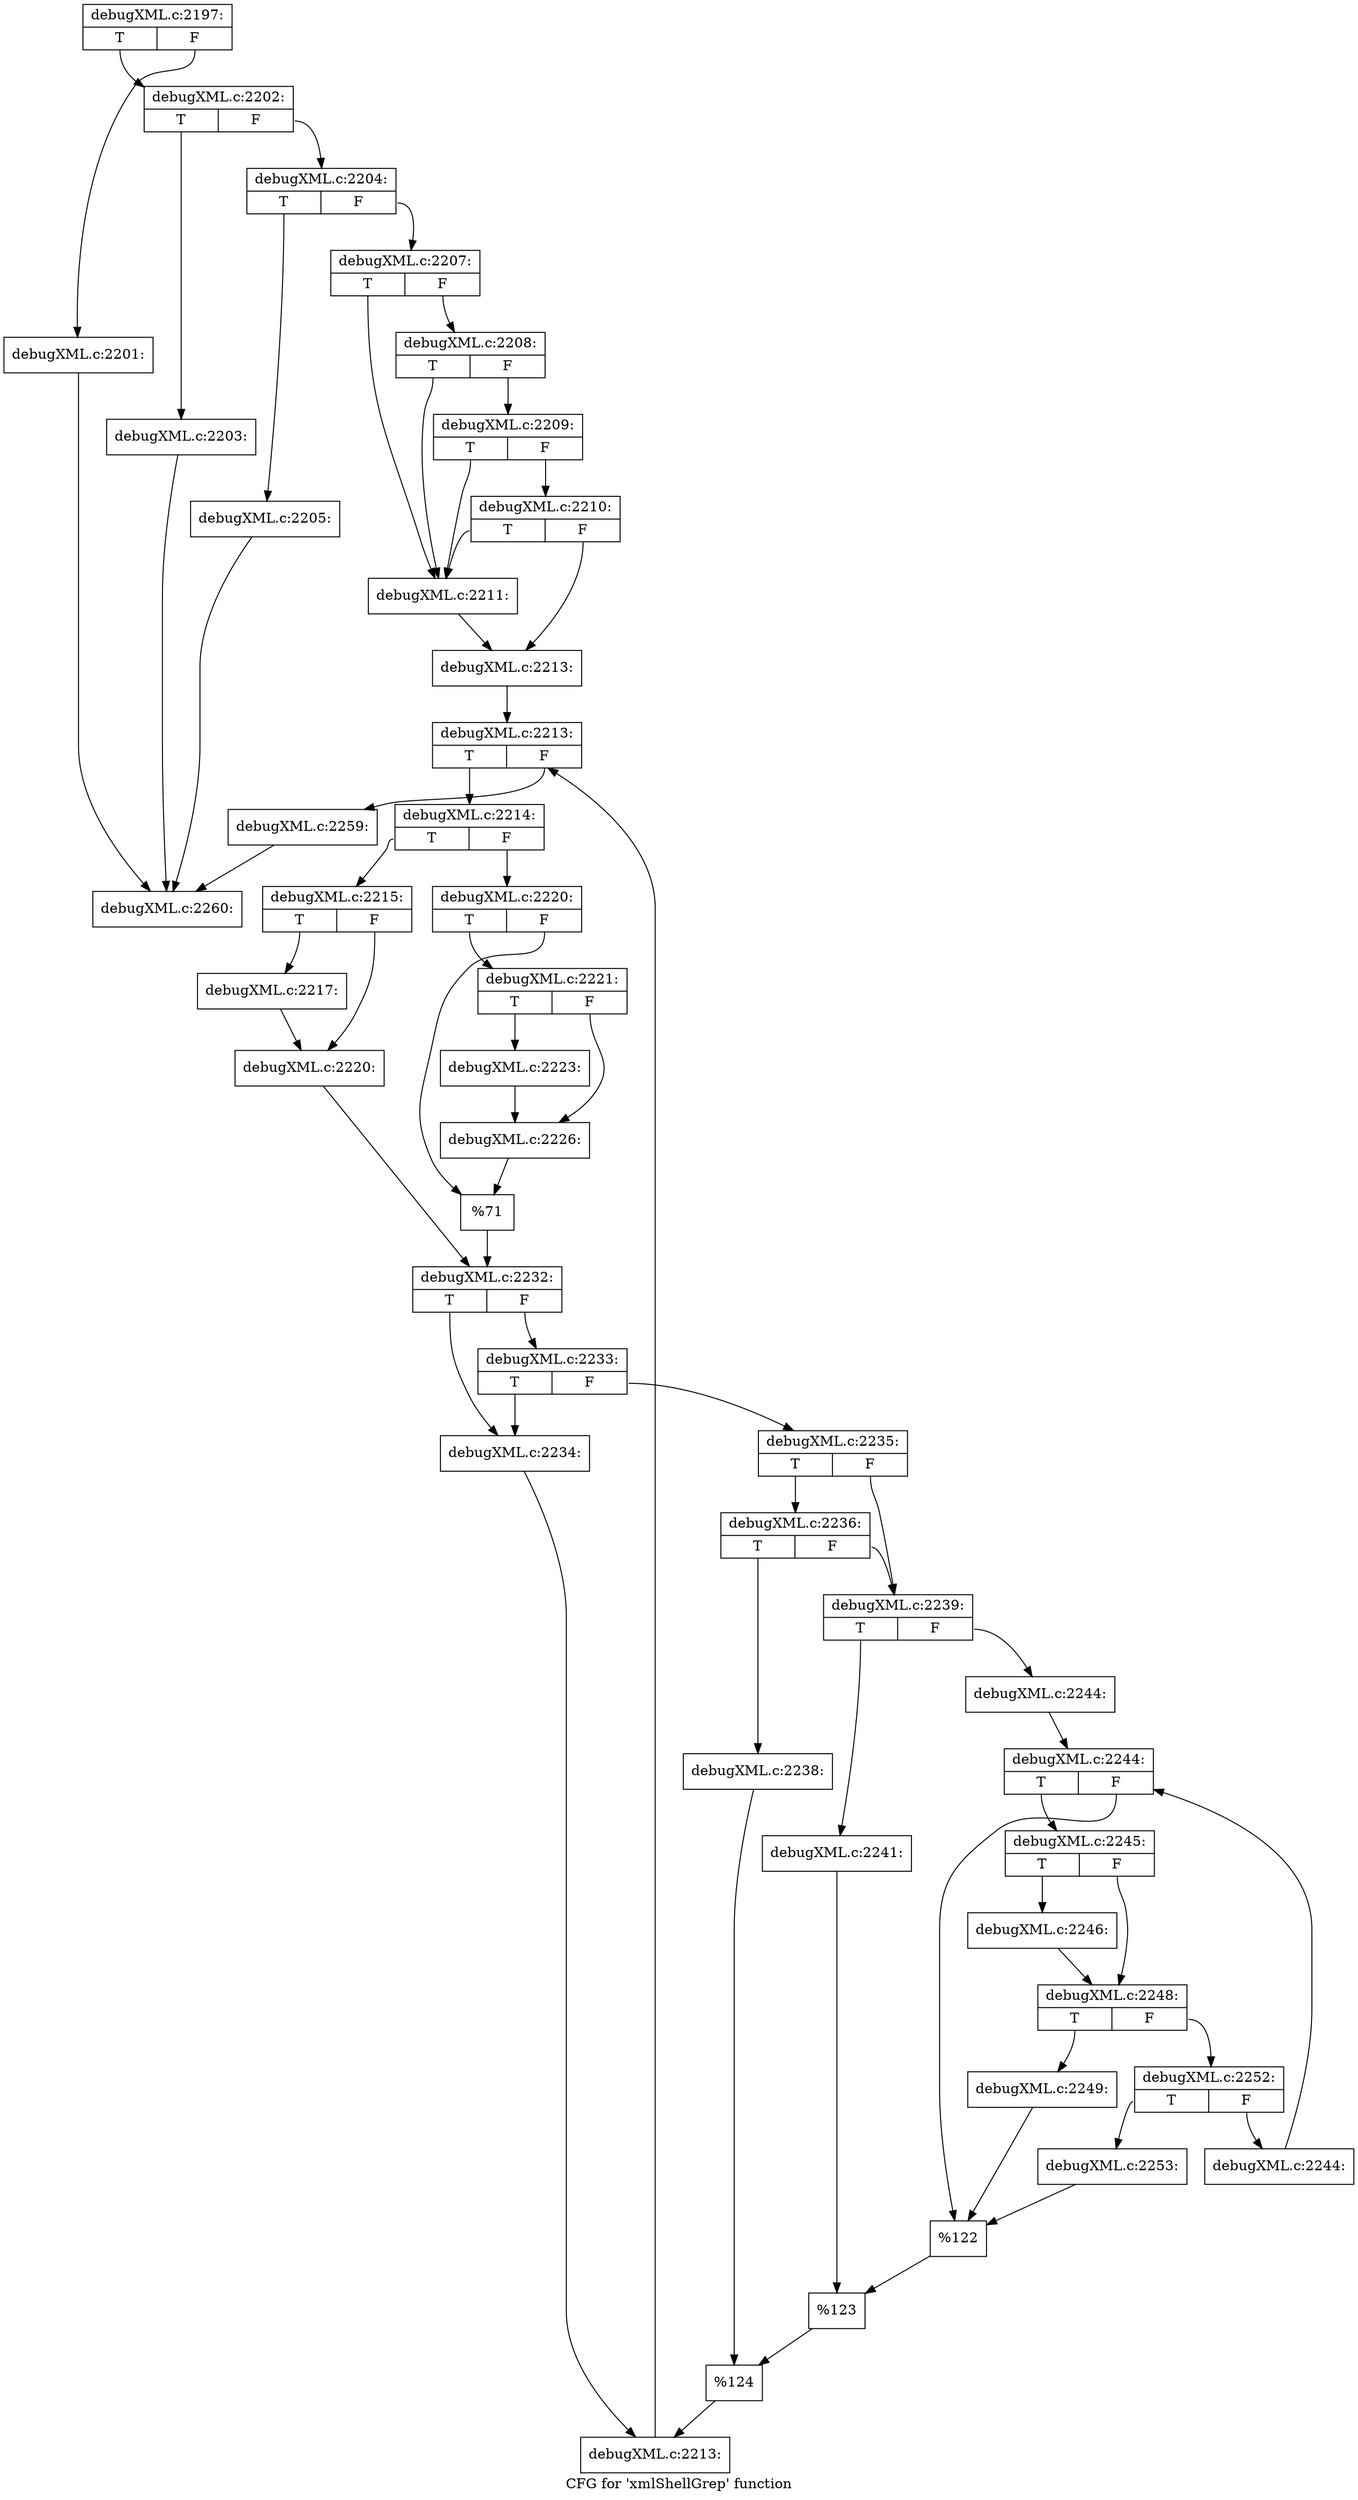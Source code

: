 digraph "CFG for 'xmlShellGrep' function" {
	label="CFG for 'xmlShellGrep' function";

	Node0x4b94650 [shape=record,label="{debugXML.c:2197:|{<s0>T|<s1>F}}"];
	Node0x4b94650:s0 -> Node0x4b952f0;
	Node0x4b94650:s1 -> Node0x4b952a0;
	Node0x4b952a0 [shape=record,label="{debugXML.c:2201:}"];
	Node0x4b952a0 -> Node0x4b94880;
	Node0x4b952f0 [shape=record,label="{debugXML.c:2202:|{<s0>T|<s1>F}}"];
	Node0x4b952f0:s0 -> Node0x4b95720;
	Node0x4b952f0:s1 -> Node0x4b95770;
	Node0x4b95720 [shape=record,label="{debugXML.c:2203:}"];
	Node0x4b95720 -> Node0x4b94880;
	Node0x4b95770 [shape=record,label="{debugXML.c:2204:|{<s0>T|<s1>F}}"];
	Node0x4b95770:s0 -> Node0x4b95c00;
	Node0x4b95770:s1 -> Node0x4b95c50;
	Node0x4b95c00 [shape=record,label="{debugXML.c:2205:}"];
	Node0x4b95c00 -> Node0x4b94880;
	Node0x4b95c50 [shape=record,label="{debugXML.c:2207:|{<s0>T|<s1>F}}"];
	Node0x4b95c50:s0 -> Node0x4b960e0;
	Node0x4b95c50:s1 -> Node0x4b96280;
	Node0x4b96280 [shape=record,label="{debugXML.c:2208:|{<s0>T|<s1>F}}"];
	Node0x4b96280:s0 -> Node0x4b960e0;
	Node0x4b96280:s1 -> Node0x4b96200;
	Node0x4b96200 [shape=record,label="{debugXML.c:2209:|{<s0>T|<s1>F}}"];
	Node0x4b96200:s0 -> Node0x4b960e0;
	Node0x4b96200:s1 -> Node0x4b96180;
	Node0x4b96180 [shape=record,label="{debugXML.c:2210:|{<s0>T|<s1>F}}"];
	Node0x4b96180:s0 -> Node0x4b960e0;
	Node0x4b96180:s1 -> Node0x4b96130;
	Node0x4b960e0 [shape=record,label="{debugXML.c:2211:}"];
	Node0x4b960e0 -> Node0x4b96130;
	Node0x4b96130 [shape=record,label="{debugXML.c:2213:}"];
	Node0x4b96130 -> Node0x4b96770;
	Node0x4b96770 [shape=record,label="{debugXML.c:2213:|{<s0>T|<s1>F}}"];
	Node0x4b96770:s0 -> Node0x4ab6230;
	Node0x4b96770:s1 -> Node0x4ab6060;
	Node0x4ab6230 [shape=record,label="{debugXML.c:2214:|{<s0>T|<s1>F}}"];
	Node0x4ab6230:s0 -> Node0x4ab63f0;
	Node0x4ab6230:s1 -> Node0x4ab6490;
	Node0x4ab63f0 [shape=record,label="{debugXML.c:2215:|{<s0>T|<s1>F}}"];
	Node0x4ab63f0:s0 -> Node0x4ab68a0;
	Node0x4ab63f0:s1 -> Node0x4ab68f0;
	Node0x4ab68a0 [shape=record,label="{debugXML.c:2217:}"];
	Node0x4ab68a0 -> Node0x4ab68f0;
	Node0x4ab68f0 [shape=record,label="{debugXML.c:2220:}"];
	Node0x4ab68f0 -> Node0x4ab6440;
	Node0x4ab6490 [shape=record,label="{debugXML.c:2220:|{<s0>T|<s1>F}}"];
	Node0x4ab6490:s0 -> Node0x49b01c0;
	Node0x4ab6490:s1 -> Node0x49b04f0;
	Node0x49b01c0 [shape=record,label="{debugXML.c:2221:|{<s0>T|<s1>F}}"];
	Node0x49b01c0:s0 -> Node0x4b9b0d0;
	Node0x49b01c0:s1 -> Node0x4b9b120;
	Node0x4b9b0d0 [shape=record,label="{debugXML.c:2223:}"];
	Node0x4b9b0d0 -> Node0x4b9b120;
	Node0x4b9b120 [shape=record,label="{debugXML.c:2226:}"];
	Node0x4b9b120 -> Node0x49b04f0;
	Node0x49b04f0 [shape=record,label="{%71}"];
	Node0x49b04f0 -> Node0x4ab6440;
	Node0x4ab6440 [shape=record,label="{debugXML.c:2232:|{<s0>T|<s1>F}}"];
	Node0x4ab6440:s0 -> Node0x4b9c1b0;
	Node0x4ab6440:s1 -> Node0x4b9c2a0;
	Node0x4b9c2a0 [shape=record,label="{debugXML.c:2233:|{<s0>T|<s1>F}}"];
	Node0x4b9c2a0:s0 -> Node0x4b9c1b0;
	Node0x4b9c2a0:s1 -> Node0x4b9c250;
	Node0x4b9c1b0 [shape=record,label="{debugXML.c:2234:}"];
	Node0x4b9c1b0 -> Node0x4b9c200;
	Node0x4b9c250 [shape=record,label="{debugXML.c:2235:|{<s0>T|<s1>F}}"];
	Node0x4b9c250:s0 -> Node0x4b9cef0;
	Node0x4b9c250:s1 -> Node0x4b9cea0;
	Node0x4b9cef0 [shape=record,label="{debugXML.c:2236:|{<s0>T|<s1>F}}"];
	Node0x4b9cef0:s0 -> Node0x4b9ce00;
	Node0x4b9cef0:s1 -> Node0x4b9cea0;
	Node0x4b9ce00 [shape=record,label="{debugXML.c:2238:}"];
	Node0x4b9ce00 -> Node0x4b9ce50;
	Node0x4b9cea0 [shape=record,label="{debugXML.c:2239:|{<s0>T|<s1>F}}"];
	Node0x4b9cea0:s0 -> Node0x4b9d9c0;
	Node0x4b9cea0:s1 -> Node0x4b9da60;
	Node0x4b9d9c0 [shape=record,label="{debugXML.c:2241:}"];
	Node0x4b9d9c0 -> Node0x4b9da10;
	Node0x4b9da60 [shape=record,label="{debugXML.c:2244:}"];
	Node0x4b9da60 -> Node0x4b9e1d0;
	Node0x4b9e1d0 [shape=record,label="{debugXML.c:2244:|{<s0>T|<s1>F}}"];
	Node0x4b9e1d0:s0 -> Node0x4b9e580;
	Node0x4b9e1d0:s1 -> Node0x4b9e3b0;
	Node0x4b9e580 [shape=record,label="{debugXML.c:2245:|{<s0>T|<s1>F}}"];
	Node0x4b9e580:s0 -> Node0x4b9e6c0;
	Node0x4b9e580:s1 -> Node0x4b9e710;
	Node0x4b9e6c0 [shape=record,label="{debugXML.c:2246:}"];
	Node0x4b9e6c0 -> Node0x4b9e710;
	Node0x4b9e710 [shape=record,label="{debugXML.c:2248:|{<s0>T|<s1>F}}"];
	Node0x4b9e710:s0 -> Node0x4b9edd0;
	Node0x4b9e710:s1 -> Node0x4b9ee20;
	Node0x4b9edd0 [shape=record,label="{debugXML.c:2249:}"];
	Node0x4b9edd0 -> Node0x4b9e3b0;
	Node0x4b9ee20 [shape=record,label="{debugXML.c:2252:|{<s0>T|<s1>F}}"];
	Node0x4b9ee20:s0 -> Node0x4b9f5f0;
	Node0x4b9ee20:s1 -> Node0x4b9f640;
	Node0x4b9f5f0 [shape=record,label="{debugXML.c:2253:}"];
	Node0x4b9f5f0 -> Node0x4b9e3b0;
	Node0x4b9f640 [shape=record,label="{debugXML.c:2244:}"];
	Node0x4b9f640 -> Node0x4b9e1d0;
	Node0x4b9e3b0 [shape=record,label="{%122}"];
	Node0x4b9e3b0 -> Node0x4b9da10;
	Node0x4b9da10 [shape=record,label="{%123}"];
	Node0x4b9da10 -> Node0x4b9ce50;
	Node0x4b9ce50 [shape=record,label="{%124}"];
	Node0x4b9ce50 -> Node0x4b9c200;
	Node0x4b9c200 [shape=record,label="{debugXML.c:2213:}"];
	Node0x4b9c200 -> Node0x4b96770;
	Node0x4ab6060 [shape=record,label="{debugXML.c:2259:}"];
	Node0x4ab6060 -> Node0x4b94880;
	Node0x4b94880 [shape=record,label="{debugXML.c:2260:}"];
}
